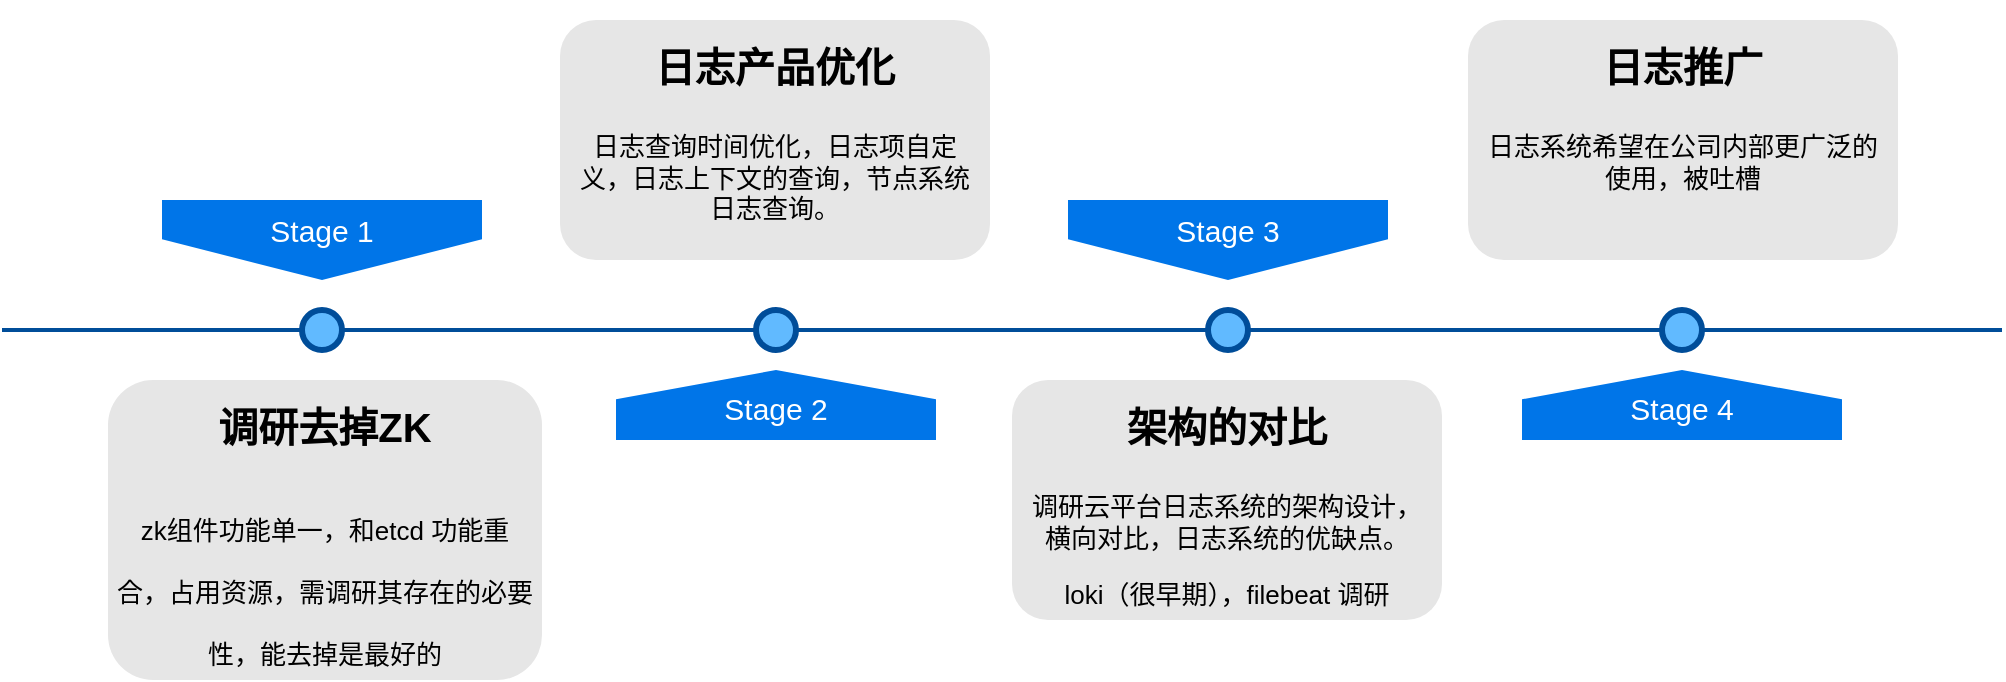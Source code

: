 <mxfile version="13.3.7" type="github" pages="2">
  <diagram name="Page-1" id="82e54ff1-d628-8f03-85c4-9753963a91cd">
    <mxGraphModel dx="946" dy="623" grid="1" gridSize="10" guides="1" tooltips="1" connect="1" arrows="1" fold="1" page="1" pageScale="1" pageWidth="1100" pageHeight="850" background="#ffffff" math="0" shadow="0">
      <root>
        <mxCell id="0" />
        <mxCell id="1" parent="0" />
        <mxCell id="4ec97bd9e5d20128-1" value="" style="line;strokeWidth=2;html=1;fillColor=none;fontSize=28;fontColor=#004D99;strokeColor=#004D99;" parent="1" vertex="1">
          <mxGeometry x="40" y="400" width="1000" height="10" as="geometry" />
        </mxCell>
        <mxCell id="4ec97bd9e5d20128-5" value="Stage 1" style="shape=offPageConnector;whiteSpace=wrap;html=1;fillColor=#0075E8;fontSize=15;fontColor=#FFFFFF;size=0.509;verticalAlign=top;strokeColor=none;" parent="1" vertex="1">
          <mxGeometry x="120" y="340" width="160" height="40" as="geometry" />
        </mxCell>
        <mxCell id="4ec97bd9e5d20128-6" value="&lt;span&gt;Stage 3&lt;/span&gt;" style="shape=offPageConnector;whiteSpace=wrap;html=1;fillColor=#0075E8;fontSize=15;fontColor=#FFFFFF;size=0.509;verticalAlign=top;strokeColor=none;" parent="1" vertex="1">
          <mxGeometry x="573" y="340" width="160" height="40" as="geometry" />
        </mxCell>
        <mxCell id="4ec97bd9e5d20128-7" value="&lt;span&gt;Stage 2&lt;/span&gt;" style="shape=offPageConnector;whiteSpace=wrap;html=1;fillColor=#0075E8;fontSize=15;fontColor=#FFFFFF;size=0.418;flipV=1;verticalAlign=bottom;strokeColor=none;spacingBottom=4;" parent="1" vertex="1">
          <mxGeometry x="347" y="425" width="160" height="35" as="geometry" />
        </mxCell>
        <mxCell id="4ec97bd9e5d20128-8" value="&lt;span&gt;Stage 4&lt;/span&gt;" style="shape=offPageConnector;whiteSpace=wrap;html=1;fillColor=#0075E8;fontSize=15;fontColor=#FFFFFF;size=0.418;flipV=1;verticalAlign=bottom;strokeColor=none;spacingBottom=4;" parent="1" vertex="1">
          <mxGeometry x="800" y="425" width="160" height="35" as="geometry" />
        </mxCell>
        <mxCell id="4ec97bd9e5d20128-9" value="" style="ellipse;whiteSpace=wrap;html=1;fillColor=#61BAFF;fontSize=28;fontColor=#004D99;strokeWidth=3;strokeColor=#004D99;" parent="1" vertex="1">
          <mxGeometry x="190" y="395" width="20" height="20" as="geometry" />
        </mxCell>
        <mxCell id="4ec97bd9e5d20128-10" value="" style="ellipse;whiteSpace=wrap;html=1;fillColor=#61BAFF;fontSize=28;fontColor=#004D99;strokeWidth=3;strokeColor=#004D99;" parent="1" vertex="1">
          <mxGeometry x="417" y="395" width="20" height="20" as="geometry" />
        </mxCell>
        <mxCell id="4ec97bd9e5d20128-11" value="" style="ellipse;whiteSpace=wrap;html=1;fillColor=#61BAFF;fontSize=28;fontColor=#004D99;strokeWidth=3;strokeColor=#004D99;" parent="1" vertex="1">
          <mxGeometry x="643" y="395" width="20" height="20" as="geometry" />
        </mxCell>
        <mxCell id="4ec97bd9e5d20128-13" value="" style="ellipse;whiteSpace=wrap;html=1;fillColor=#61BAFF;fontSize=28;fontColor=#004D99;strokeWidth=3;strokeColor=#004D99;" parent="1" vertex="1">
          <mxGeometry x="870" y="395" width="20" height="20" as="geometry" />
        </mxCell>
        <mxCell id="4ec97bd9e5d20128-14" value="&lt;h1&gt;&lt;font style=&quot;font-size: 20px&quot;&gt;调研去掉ZK&lt;/font&gt;&lt;/h1&gt;&lt;h1&gt;&lt;span style=&quot;font-size: 13px ; font-weight: 400&quot;&gt;zk组件功能单一，和etcd 功能重合，占用资源，需调研其存在的必要性，能去掉是最好的&lt;/span&gt;&lt;/h1&gt;" style="text;html=1;spacing=5;spacingTop=-20;whiteSpace=wrap;overflow=hidden;strokeColor=none;strokeWidth=3;fillColor=#E6E6E6;fontSize=13;fontColor=#000000;align=center;rounded=1;" parent="1" vertex="1">
          <mxGeometry x="93" y="430" width="217" height="150" as="geometry" />
        </mxCell>
        <mxCell id="4ec97bd9e5d20128-16" value="&lt;h1&gt;&lt;span style=&quot;font-size: 20px&quot;&gt;日志产品优化&lt;/span&gt;&lt;/h1&gt;&lt;p&gt;日志查询时间优化，日志项自定义，日志上下文的查询，节点系统日志查询。&lt;/p&gt;" style="text;html=1;spacing=5;spacingTop=-20;whiteSpace=wrap;overflow=hidden;strokeColor=none;strokeWidth=3;fillColor=#E6E6E6;fontSize=13;fontColor=#000000;align=center;rounded=1;" parent="1" vertex="1">
          <mxGeometry x="319" y="250" width="215" height="120" as="geometry" />
        </mxCell>
        <mxCell id="4ec97bd9e5d20128-17" value="&lt;h1&gt;&lt;font style=&quot;font-size: 20px&quot;&gt;架构的对比&lt;/font&gt;&lt;/h1&gt;&lt;h1&gt;&lt;p style=&quot;font-size: 13px ; font-weight: 400&quot;&gt;调研云平台日志系统的架构设计，横向对比，日志系统的优缺点。&lt;/p&gt;&lt;p style=&quot;font-size: 13px ; font-weight: 400&quot;&gt;loki（很早期），filebeat 调研&lt;/p&gt;&lt;/h1&gt;" style="text;html=1;spacing=5;spacingTop=-20;whiteSpace=wrap;overflow=hidden;strokeColor=none;strokeWidth=3;fillColor=#E6E6E6;fontSize=13;fontColor=#000000;align=center;rounded=1;" parent="1" vertex="1">
          <mxGeometry x="545" y="430" width="215" height="120" as="geometry" />
        </mxCell>
        <mxCell id="4ec97bd9e5d20128-18" value="&lt;h1&gt;&lt;font style=&quot;font-size: 20px&quot;&gt;日志推广&lt;/font&gt;&lt;/h1&gt;&lt;p&gt;日志系统希望在公司内部更广泛的使用，被吐槽&lt;/p&gt;" style="text;html=1;spacing=5;spacingTop=-20;whiteSpace=wrap;overflow=hidden;strokeColor=none;strokeWidth=3;fillColor=#E6E6E6;fontSize=13;fontColor=#000000;align=center;rounded=1;" parent="1" vertex="1">
          <mxGeometry x="773" y="250" width="215" height="120" as="geometry" />
        </mxCell>
      </root>
    </mxGraphModel>
  </diagram>
  <diagram id="ht4IqLlvfnERnte_HmLZ" name="Page-2">
    <mxGraphModel dx="1113" dy="733" grid="1" gridSize="10" guides="1" tooltips="1" connect="1" arrows="1" fold="1" page="1" pageScale="1" pageWidth="827" pageHeight="1169" math="0" shadow="0">
      <root>
        <mxCell id="OZ5C_04dNZwQXREDjlzZ-0" />
        <mxCell id="OZ5C_04dNZwQXREDjlzZ-1" parent="OZ5C_04dNZwQXREDjlzZ-0" />
        <mxCell id="_XDqKt-72Psl01ZfpIzY-0" value="&lt;font style=&quot;font-size: 18px&quot;&gt;Global&lt;/font&gt;" style="rounded=0;whiteSpace=wrap;html=1;" vertex="1" parent="OZ5C_04dNZwQXREDjlzZ-1">
          <mxGeometry x="140" y="170" width="230" height="130" as="geometry" />
        </mxCell>
        <mxCell id="_XDqKt-72Psl01ZfpIzY-1" value="" style="html=1;dashed=0;whitespace=wrap;fillColor=#2875E2;strokeColor=#ffffff;points=[[0.005,0.63,0],[0.1,0.2,0],[0.9,0.2,0],[0.5,0,0],[0.995,0.63,0],[0.72,0.99,0],[0.5,1,0],[0.28,0.99,0]];shape=mxgraph.kubernetes.icon;prIcon=node" vertex="1" parent="OZ5C_04dNZwQXREDjlzZ-1">
          <mxGeometry x="140" y="250" width="50" height="48" as="geometry" />
        </mxCell>
        <mxCell id="_XDqKt-72Psl01ZfpIzY-2" value="" style="html=1;dashed=0;whitespace=wrap;fillColor=#2875E2;strokeColor=#ffffff;points=[[0.005,0.63,0],[0.1,0.2,0],[0.9,0.2,0],[0.5,0,0],[0.995,0.63,0],[0.72,0.99,0],[0.5,1,0],[0.28,0.99,0]];shape=mxgraph.kubernetes.icon;prIcon=node" vertex="1" parent="OZ5C_04dNZwQXREDjlzZ-1">
          <mxGeometry x="320" y="250" width="50" height="48" as="geometry" />
        </mxCell>
        <mxCell id="_XDqKt-72Psl01ZfpIzY-5" value="" style="aspect=fixed;html=1;points=[];align=center;image;fontSize=12;image=img/lib/mscae/Kubernetes_Services.svg;" vertex="1" parent="OZ5C_04dNZwQXREDjlzZ-1">
          <mxGeometry x="30" y="370" width="81.08" height="60" as="geometry" />
        </mxCell>
        <mxCell id="_XDqKt-72Psl01ZfpIzY-6" value="" style="aspect=fixed;html=1;points=[];align=center;image;fontSize=12;image=img/lib/mscae/Kubernetes_Services.svg;" vertex="1" parent="OZ5C_04dNZwQXREDjlzZ-1">
          <mxGeometry x="214.46" y="370" width="81.08" height="60" as="geometry" />
        </mxCell>
        <mxCell id="_XDqKt-72Psl01ZfpIzY-7" value="" style="aspect=fixed;html=1;points=[];align=center;image;fontSize=12;image=img/lib/mscae/Kubernetes_Services.svg;" vertex="1" parent="OZ5C_04dNZwQXREDjlzZ-1">
          <mxGeometry x="410" y="370" width="81.08" height="60" as="geometry" />
        </mxCell>
        <mxCell id="_XDqKt-72Psl01ZfpIzY-8" value="" style="html=1;dashed=0;whitespace=wrap;fillColor=#2875E2;strokeColor=#ffffff;points=[[0.005,0.63,0],[0.1,0.2,0],[0.9,0.2,0],[0.5,0,0],[0.995,0.63,0],[0.72,0.99,0],[0.5,1,0],[0.28,0.99,0]];shape=mxgraph.kubernetes.icon;prIcon=node" vertex="1" parent="OZ5C_04dNZwQXREDjlzZ-1">
          <mxGeometry x="230" y="250" width="50" height="48" as="geometry" />
        </mxCell>
        <mxCell id="_XDqKt-72Psl01ZfpIzY-9" value="...." style="text;html=1;resizable=0;autosize=1;align=center;verticalAlign=middle;points=[];fillColor=none;strokeColor=none;rounded=0;" vertex="1" parent="OZ5C_04dNZwQXREDjlzZ-1">
          <mxGeometry x="190" y="264" width="30" height="20" as="geometry" />
        </mxCell>
        <mxCell id="_XDqKt-72Psl01ZfpIzY-10" value="...." style="text;html=1;resizable=0;autosize=1;align=center;verticalAlign=middle;points=[];fillColor=none;strokeColor=none;rounded=0;" vertex="1" parent="OZ5C_04dNZwQXREDjlzZ-1">
          <mxGeometry x="280" y="264" width="30" height="20" as="geometry" />
        </mxCell>
        <mxCell id="_XDqKt-72Psl01ZfpIzY-11" value="" style="edgeStyle=elbowEdgeStyle;elbow=horizontal;endArrow=classic;html=1;exitX=0.5;exitY=1;exitDx=0;exitDy=0;exitPerimeter=0;" edge="1" parent="OZ5C_04dNZwQXREDjlzZ-1" source="_XDqKt-72Psl01ZfpIzY-1" target="_XDqKt-72Psl01ZfpIzY-5">
          <mxGeometry width="50" height="50" relative="1" as="geometry">
            <mxPoint x="390" y="350" as="sourcePoint" />
            <mxPoint x="440" y="300" as="targetPoint" />
            <Array as="points">
              <mxPoint x="165" y="360" />
            </Array>
          </mxGeometry>
        </mxCell>
        <mxCell id="_XDqKt-72Psl01ZfpIzY-12" value="" style="edgeStyle=elbowEdgeStyle;elbow=horizontal;endArrow=classic;html=1;exitX=0.5;exitY=1;exitDx=0;exitDy=0;exitPerimeter=0;entryX=0.5;entryY=-0.033;entryDx=0;entryDy=0;entryPerimeter=0;" edge="1" parent="OZ5C_04dNZwQXREDjlzZ-1" source="_XDqKt-72Psl01ZfpIzY-8" target="_XDqKt-72Psl01ZfpIzY-6">
          <mxGeometry width="50" height="50" relative="1" as="geometry">
            <mxPoint x="175" y="308" as="sourcePoint" />
            <mxPoint x="121.08" y="410" as="targetPoint" />
            <Array as="points">
              <mxPoint x="255" y="340" />
            </Array>
          </mxGeometry>
        </mxCell>
        <mxCell id="_XDqKt-72Psl01ZfpIzY-13" value="" style="edgeStyle=elbowEdgeStyle;elbow=horizontal;endArrow=classic;html=1;" edge="1" parent="OZ5C_04dNZwQXREDjlzZ-1">
          <mxGeometry width="50" height="50" relative="1" as="geometry">
            <mxPoint x="345" y="300" as="sourcePoint" />
            <mxPoint x="400" y="400" as="targetPoint" />
            <Array as="points">
              <mxPoint x="345" y="350" />
            </Array>
          </mxGeometry>
        </mxCell>
        <mxCell id="_XDqKt-72Psl01ZfpIzY-14" value="edge cloud" style="text;html=1;resizable=0;autosize=1;align=center;verticalAlign=middle;points=[];fillColor=none;strokeColor=none;rounded=0;fontSize=16;" vertex="1" parent="OZ5C_04dNZwQXREDjlzZ-1">
          <mxGeometry x="30" y="450" width="90" height="20" as="geometry" />
        </mxCell>
        <mxCell id="_XDqKt-72Psl01ZfpIzY-15" value="edge cloud" style="text;html=1;resizable=0;autosize=1;align=center;verticalAlign=middle;points=[];fillColor=none;strokeColor=none;rounded=0;fontSize=16;" vertex="1" parent="OZ5C_04dNZwQXREDjlzZ-1">
          <mxGeometry x="414" y="450" width="90" height="20" as="geometry" />
        </mxCell>
        <mxCell id="_XDqKt-72Psl01ZfpIzY-16" value="edge cloud" style="text;html=1;resizable=0;autosize=1;align=center;verticalAlign=middle;points=[];fillColor=none;strokeColor=none;rounded=0;fontSize=16;" vertex="1" parent="OZ5C_04dNZwQXREDjlzZ-1">
          <mxGeometry x="220" y="450" width="90" height="20" as="geometry" />
        </mxCell>
        <mxCell id="_XDqKt-72Psl01ZfpIzY-17" value="&lt;font style=&quot;font-size: 18px&quot;&gt;Cluster1&lt;/font&gt;" style="rounded=0;whiteSpace=wrap;html=1;" vertex="1" parent="OZ5C_04dNZwQXREDjlzZ-1">
          <mxGeometry x="500" y="170" width="220" height="130" as="geometry" />
        </mxCell>
        <mxCell id="_XDqKt-72Psl01ZfpIzY-18" value="&lt;font style=&quot;font-size: 18px&quot;&gt;ClusterN&lt;/font&gt;" style="rounded=0;whiteSpace=wrap;html=1;" vertex="1" parent="OZ5C_04dNZwQXREDjlzZ-1">
          <mxGeometry x="827" y="170" width="213" height="130" as="geometry" />
        </mxCell>
        <mxCell id="_XDqKt-72Psl01ZfpIzY-19" value="" style="edgeStyle=elbowEdgeStyle;elbow=horizontal;endArrow=classic;html=1;fontSize=16;exitX=1;exitY=0.5;exitDx=0;exitDy=0;entryX=0;entryY=0.5;entryDx=0;entryDy=0;" edge="1" parent="OZ5C_04dNZwQXREDjlzZ-1" source="_XDqKt-72Psl01ZfpIzY-0" target="_XDqKt-72Psl01ZfpIzY-17">
          <mxGeometry width="50" height="50" relative="1" as="geometry">
            <mxPoint x="550" y="500" as="sourcePoint" />
            <mxPoint x="600" y="450" as="targetPoint" />
          </mxGeometry>
        </mxCell>
        <mxCell id="_XDqKt-72Psl01ZfpIzY-22" value="...." style="rounded=0;whiteSpace=wrap;html=1;fontSize=16;labelBackgroundColor=none;gradientColor=#ffffff;strokeColor=none;fillColor=none;" vertex="1" parent="OZ5C_04dNZwQXREDjlzZ-1">
          <mxGeometry x="730" y="220" width="80" height="30" as="geometry" />
        </mxCell>
        <mxCell id="_XDqKt-72Psl01ZfpIzY-23" value="" style="edgeStyle=elbowEdgeStyle;elbow=vertical;endArrow=classic;html=1;fontSize=16;entryX=0.5;entryY=1;entryDx=0;entryDy=0;" edge="1" parent="OZ5C_04dNZwQXREDjlzZ-1" target="_XDqKt-72Psl01ZfpIzY-18">
          <mxGeometry width="50" height="50" relative="1" as="geometry">
            <mxPoint x="450" y="235" as="sourcePoint" />
            <mxPoint x="640" y="340" as="targetPoint" />
            <Array as="points">
              <mxPoint x="420" y="330" />
              <mxPoint x="670" y="330" />
              <mxPoint x="500" y="340" />
            </Array>
          </mxGeometry>
        </mxCell>
      </root>
    </mxGraphModel>
  </diagram>
</mxfile>
